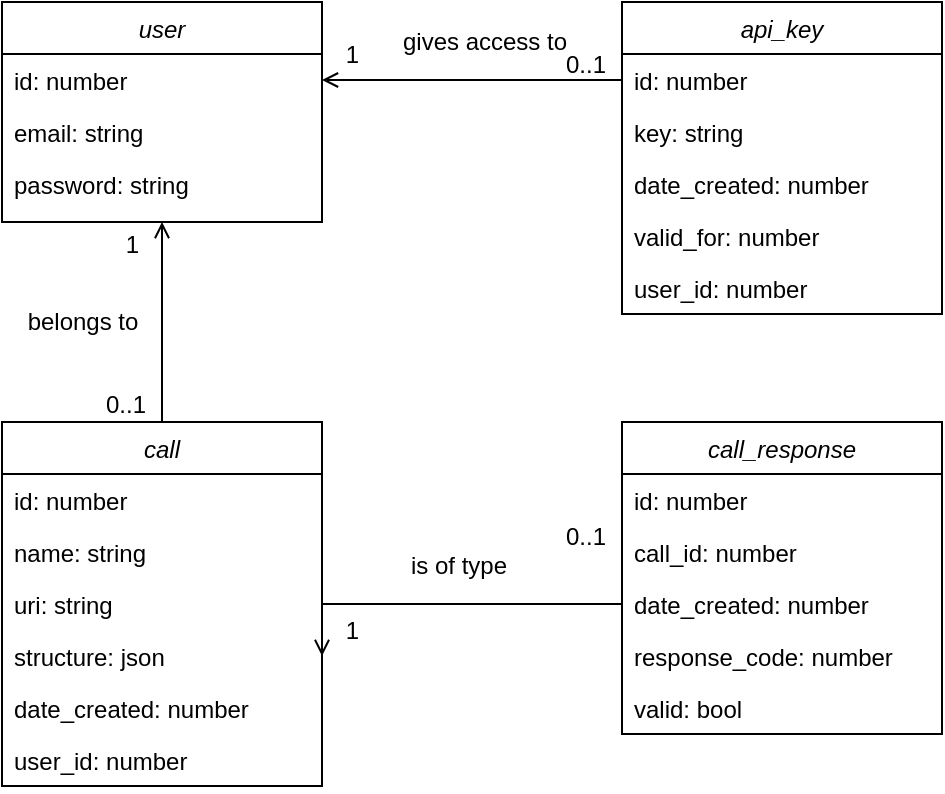 <mxfile version="20.3.0" type="device"><diagram id="C5RBs43oDa-KdzZeNtuy" name="Page-1"><mxGraphModel dx="1666" dy="852" grid="1" gridSize="10" guides="1" tooltips="1" connect="1" arrows="1" fold="1" page="1" pageScale="1" pageWidth="827" pageHeight="1169" math="0" shadow="0"><root><mxCell id="WIyWlLk6GJQsqaUBKTNV-0"/><mxCell id="WIyWlLk6GJQsqaUBKTNV-1" parent="WIyWlLk6GJQsqaUBKTNV-0"/><mxCell id="3t4PMyCEXnii8NIIIenE-0" value="user" style="swimlane;fontStyle=2;align=center;verticalAlign=top;childLayout=stackLayout;horizontal=1;startSize=26;horizontalStack=0;resizeParent=1;resizeLast=0;collapsible=1;marginBottom=0;rounded=0;shadow=0;strokeWidth=1;" parent="WIyWlLk6GJQsqaUBKTNV-1" vertex="1"><mxGeometry x="180" y="150" width="160" height="110" as="geometry"><mxRectangle x="230" y="140" width="160" height="26" as="alternateBounds"/></mxGeometry></mxCell><mxCell id="3t4PMyCEXnii8NIIIenE-1" value="id: number" style="text;align=left;verticalAlign=top;spacingLeft=4;spacingRight=4;overflow=hidden;rotatable=0;points=[[0,0.5],[1,0.5]];portConstraint=eastwest;" parent="3t4PMyCEXnii8NIIIenE-0" vertex="1"><mxGeometry y="26" width="160" height="26" as="geometry"/></mxCell><mxCell id="3t4PMyCEXnii8NIIIenE-2" value="email: string" style="text;align=left;verticalAlign=top;spacingLeft=4;spacingRight=4;overflow=hidden;rotatable=0;points=[[0,0.5],[1,0.5]];portConstraint=eastwest;rounded=0;shadow=0;html=0;" parent="3t4PMyCEXnii8NIIIenE-0" vertex="1"><mxGeometry y="52" width="160" height="26" as="geometry"/></mxCell><mxCell id="3t4PMyCEXnii8NIIIenE-3" value="password: string" style="text;align=left;verticalAlign=top;spacingLeft=4;spacingRight=4;overflow=hidden;rotatable=0;points=[[0,0.5],[1,0.5]];portConstraint=eastwest;rounded=0;shadow=0;html=0;" parent="3t4PMyCEXnii8NIIIenE-0" vertex="1"><mxGeometry y="78" width="160" height="26" as="geometry"/></mxCell><mxCell id="3t4PMyCEXnii8NIIIenE-13" value="api_key" style="swimlane;fontStyle=2;align=center;verticalAlign=top;childLayout=stackLayout;horizontal=1;startSize=26;horizontalStack=0;resizeParent=1;resizeLast=0;collapsible=1;marginBottom=0;rounded=0;shadow=0;strokeWidth=1;" parent="WIyWlLk6GJQsqaUBKTNV-1" vertex="1"><mxGeometry x="490" y="150" width="160" height="156" as="geometry"><mxRectangle x="230" y="140" width="160" height="26" as="alternateBounds"/></mxGeometry></mxCell><mxCell id="3t4PMyCEXnii8NIIIenE-14" value="id: number" style="text;align=left;verticalAlign=top;spacingLeft=4;spacingRight=4;overflow=hidden;rotatable=0;points=[[0,0.5],[1,0.5]];portConstraint=eastwest;" parent="3t4PMyCEXnii8NIIIenE-13" vertex="1"><mxGeometry y="26" width="160" height="26" as="geometry"/></mxCell><mxCell id="3t4PMyCEXnii8NIIIenE-15" value="key: string" style="text;align=left;verticalAlign=top;spacingLeft=4;spacingRight=4;overflow=hidden;rotatable=0;points=[[0,0.5],[1,0.5]];portConstraint=eastwest;rounded=0;shadow=0;html=0;" parent="3t4PMyCEXnii8NIIIenE-13" vertex="1"><mxGeometry y="52" width="160" height="26" as="geometry"/></mxCell><mxCell id="3t4PMyCEXnii8NIIIenE-16" value="date_created: number" style="text;align=left;verticalAlign=top;spacingLeft=4;spacingRight=4;overflow=hidden;rotatable=0;points=[[0,0.5],[1,0.5]];portConstraint=eastwest;rounded=0;shadow=0;html=0;" parent="3t4PMyCEXnii8NIIIenE-13" vertex="1"><mxGeometry y="78" width="160" height="26" as="geometry"/></mxCell><mxCell id="3t4PMyCEXnii8NIIIenE-22" value="valid_for: number" style="text;align=left;verticalAlign=top;spacingLeft=4;spacingRight=4;overflow=hidden;rotatable=0;points=[[0,0.5],[1,0.5]];portConstraint=eastwest;rounded=0;shadow=0;html=0;" parent="3t4PMyCEXnii8NIIIenE-13" vertex="1"><mxGeometry y="104" width="160" height="26" as="geometry"/></mxCell><mxCell id="3t4PMyCEXnii8NIIIenE-23" value="user_id: number" style="text;align=left;verticalAlign=top;spacingLeft=4;spacingRight=4;overflow=hidden;rotatable=0;points=[[0,0.5],[1,0.5]];portConstraint=eastwest;rounded=0;shadow=0;html=0;" parent="3t4PMyCEXnii8NIIIenE-13" vertex="1"><mxGeometry y="130" width="160" height="26" as="geometry"/></mxCell><mxCell id="3t4PMyCEXnii8NIIIenE-17" value="" style="endArrow=open;shadow=0;strokeWidth=1;rounded=0;endFill=1;edgeStyle=elbowEdgeStyle;elbow=vertical;entryX=1;entryY=0.5;entryDx=0;entryDy=0;exitX=0;exitY=0.5;exitDx=0;exitDy=0;" parent="WIyWlLk6GJQsqaUBKTNV-1" source="3t4PMyCEXnii8NIIIenE-14" target="3t4PMyCEXnii8NIIIenE-1" edge="1"><mxGeometry x="0.5" y="41" relative="1" as="geometry"><mxPoint x="340" y="204.5" as="sourcePoint"/><mxPoint x="468" y="204.5" as="targetPoint"/><mxPoint x="-40" y="32" as="offset"/></mxGeometry></mxCell><mxCell id="3t4PMyCEXnii8NIIIenE-18" value="0..1" style="resizable=0;align=left;verticalAlign=bottom;labelBackgroundColor=none;fontSize=12;" parent="3t4PMyCEXnii8NIIIenE-17" connectable="0" vertex="1"><mxGeometry x="-1" relative="1" as="geometry"><mxPoint x="-30" y="1" as="offset"/></mxGeometry></mxCell><mxCell id="3t4PMyCEXnii8NIIIenE-19" value="1" style="resizable=0;align=right;verticalAlign=bottom;labelBackgroundColor=none;fontSize=12;" parent="3t4PMyCEXnii8NIIIenE-17" connectable="0" vertex="1"><mxGeometry x="1" relative="1" as="geometry"><mxPoint x="20" y="-4" as="offset"/></mxGeometry></mxCell><mxCell id="3t4PMyCEXnii8NIIIenE-20" value="gives access to" style="text;html=1;resizable=0;points=[];;align=center;verticalAlign=middle;labelBackgroundColor=none;rounded=0;shadow=0;strokeWidth=1;fontSize=12;" parent="3t4PMyCEXnii8NIIIenE-17" vertex="1" connectable="0"><mxGeometry x="0.5" y="49" relative="1" as="geometry"><mxPoint x="43" y="-68" as="offset"/></mxGeometry></mxCell><mxCell id="3t4PMyCEXnii8NIIIenE-24" value="call" style="swimlane;fontStyle=2;align=center;verticalAlign=top;childLayout=stackLayout;horizontal=1;startSize=26;horizontalStack=0;resizeParent=1;resizeLast=0;collapsible=1;marginBottom=0;rounded=0;shadow=0;strokeWidth=1;" parent="WIyWlLk6GJQsqaUBKTNV-1" vertex="1"><mxGeometry x="180" y="360" width="160" height="182" as="geometry"><mxRectangle x="230" y="140" width="160" height="26" as="alternateBounds"/></mxGeometry></mxCell><mxCell id="3t4PMyCEXnii8NIIIenE-25" value="id: number" style="text;align=left;verticalAlign=top;spacingLeft=4;spacingRight=4;overflow=hidden;rotatable=0;points=[[0,0.5],[1,0.5]];portConstraint=eastwest;" parent="3t4PMyCEXnii8NIIIenE-24" vertex="1"><mxGeometry y="26" width="160" height="26" as="geometry"/></mxCell><mxCell id="3iBlKKa5-SimwdTGz30N-1" value="name: string" style="text;align=left;verticalAlign=top;spacingLeft=4;spacingRight=4;overflow=hidden;rotatable=0;points=[[0,0.5],[1,0.5]];portConstraint=eastwest;" vertex="1" parent="3t4PMyCEXnii8NIIIenE-24"><mxGeometry y="52" width="160" height="26" as="geometry"/></mxCell><mxCell id="3iBlKKa5-SimwdTGz30N-0" value="uri: string" style="text;align=left;verticalAlign=top;spacingLeft=4;spacingRight=4;overflow=hidden;rotatable=0;points=[[0,0.5],[1,0.5]];portConstraint=eastwest;" vertex="1" parent="3t4PMyCEXnii8NIIIenE-24"><mxGeometry y="78" width="160" height="26" as="geometry"/></mxCell><mxCell id="3t4PMyCEXnii8NIIIenE-26" value="structure: json" style="text;align=left;verticalAlign=top;spacingLeft=4;spacingRight=4;overflow=hidden;rotatable=0;points=[[0,0.5],[1,0.5]];portConstraint=eastwest;rounded=0;shadow=0;html=0;" parent="3t4PMyCEXnii8NIIIenE-24" vertex="1"><mxGeometry y="104" width="160" height="26" as="geometry"/></mxCell><mxCell id="3t4PMyCEXnii8NIIIenE-27" value="date_created: number" style="text;align=left;verticalAlign=top;spacingLeft=4;spacingRight=4;overflow=hidden;rotatable=0;points=[[0,0.5],[1,0.5]];portConstraint=eastwest;rounded=0;shadow=0;html=0;" parent="3t4PMyCEXnii8NIIIenE-24" vertex="1"><mxGeometry y="130" width="160" height="26" as="geometry"/></mxCell><mxCell id="3t4PMyCEXnii8NIIIenE-29" value="user_id: number" style="text;align=left;verticalAlign=top;spacingLeft=4;spacingRight=4;overflow=hidden;rotatable=0;points=[[0,0.5],[1,0.5]];portConstraint=eastwest;rounded=0;shadow=0;html=0;" parent="3t4PMyCEXnii8NIIIenE-24" vertex="1"><mxGeometry y="156" width="160" height="26" as="geometry"/></mxCell><mxCell id="3t4PMyCEXnii8NIIIenE-30" value="call_response" style="swimlane;fontStyle=2;align=center;verticalAlign=top;childLayout=stackLayout;horizontal=1;startSize=26;horizontalStack=0;resizeParent=1;resizeLast=0;collapsible=1;marginBottom=0;rounded=0;shadow=0;strokeWidth=1;" parent="WIyWlLk6GJQsqaUBKTNV-1" vertex="1"><mxGeometry x="490" y="360" width="160" height="156" as="geometry"><mxRectangle x="230" y="140" width="160" height="26" as="alternateBounds"/></mxGeometry></mxCell><mxCell id="3t4PMyCEXnii8NIIIenE-31" value="id: number" style="text;align=left;verticalAlign=top;spacingLeft=4;spacingRight=4;overflow=hidden;rotatable=0;points=[[0,0.5],[1,0.5]];portConstraint=eastwest;" parent="3t4PMyCEXnii8NIIIenE-30" vertex="1"><mxGeometry y="26" width="160" height="26" as="geometry"/></mxCell><mxCell id="3t4PMyCEXnii8NIIIenE-32" value="call_id: number" style="text;align=left;verticalAlign=top;spacingLeft=4;spacingRight=4;overflow=hidden;rotatable=0;points=[[0,0.5],[1,0.5]];portConstraint=eastwest;rounded=0;shadow=0;html=0;" parent="3t4PMyCEXnii8NIIIenE-30" vertex="1"><mxGeometry y="52" width="160" height="26" as="geometry"/></mxCell><mxCell id="3t4PMyCEXnii8NIIIenE-33" value="date_created: number" style="text;align=left;verticalAlign=top;spacingLeft=4;spacingRight=4;overflow=hidden;rotatable=0;points=[[0,0.5],[1,0.5]];portConstraint=eastwest;rounded=0;shadow=0;html=0;" parent="3t4PMyCEXnii8NIIIenE-30" vertex="1"><mxGeometry y="78" width="160" height="26" as="geometry"/></mxCell><mxCell id="3t4PMyCEXnii8NIIIenE-35" value="response_code: number" style="text;align=left;verticalAlign=top;spacingLeft=4;spacingRight=4;overflow=hidden;rotatable=0;points=[[0,0.5],[1,0.5]];portConstraint=eastwest;rounded=0;shadow=0;html=0;" parent="3t4PMyCEXnii8NIIIenE-30" vertex="1"><mxGeometry y="104" width="160" height="26" as="geometry"/></mxCell><mxCell id="3t4PMyCEXnii8NIIIenE-36" value="valid: bool" style="text;align=left;verticalAlign=top;spacingLeft=4;spacingRight=4;overflow=hidden;rotatable=0;points=[[0,0.5],[1,0.5]];portConstraint=eastwest;rounded=0;shadow=0;html=0;" parent="3t4PMyCEXnii8NIIIenE-30" vertex="1"><mxGeometry y="130" width="160" height="26" as="geometry"/></mxCell><mxCell id="3t4PMyCEXnii8NIIIenE-37" value="" style="endArrow=open;shadow=0;strokeWidth=1;rounded=0;endFill=1;edgeStyle=elbowEdgeStyle;elbow=vertical;entryX=0.5;entryY=1;entryDx=0;entryDy=0;exitX=0.5;exitY=0;exitDx=0;exitDy=0;" parent="WIyWlLk6GJQsqaUBKTNV-1" source="3t4PMyCEXnii8NIIIenE-24" target="3t4PMyCEXnii8NIIIenE-0" edge="1"><mxGeometry x="0.5" y="41" relative="1" as="geometry"><mxPoint x="480" y="310" as="sourcePoint"/><mxPoint x="330" y="310" as="targetPoint"/><mxPoint x="-40" y="32" as="offset"/></mxGeometry></mxCell><mxCell id="3t4PMyCEXnii8NIIIenE-38" value="0..1" style="resizable=0;align=left;verticalAlign=bottom;labelBackgroundColor=none;fontSize=12;" parent="3t4PMyCEXnii8NIIIenE-37" connectable="0" vertex="1"><mxGeometry x="-1" relative="1" as="geometry"><mxPoint x="-30" as="offset"/></mxGeometry></mxCell><mxCell id="3t4PMyCEXnii8NIIIenE-39" value="1" style="resizable=0;align=right;verticalAlign=bottom;labelBackgroundColor=none;fontSize=12;" parent="3t4PMyCEXnii8NIIIenE-37" connectable="0" vertex="1"><mxGeometry x="1" relative="1" as="geometry"><mxPoint x="-10" y="20" as="offset"/></mxGeometry></mxCell><mxCell id="3t4PMyCEXnii8NIIIenE-40" value="belongs to" style="text;html=1;resizable=0;points=[];;align=center;verticalAlign=middle;labelBackgroundColor=none;rounded=0;shadow=0;strokeWidth=1;fontSize=12;" parent="3t4PMyCEXnii8NIIIenE-37" vertex="1" connectable="0"><mxGeometry x="0.5" y="49" relative="1" as="geometry"><mxPoint x="9" y="25" as="offset"/></mxGeometry></mxCell><mxCell id="3t4PMyCEXnii8NIIIenE-41" value="" style="endArrow=open;shadow=0;strokeWidth=1;rounded=0;endFill=1;edgeStyle=elbowEdgeStyle;elbow=vertical;entryX=1;entryY=0.5;entryDx=0;entryDy=0;exitX=0;exitY=0.5;exitDx=0;exitDy=0;" parent="WIyWlLk6GJQsqaUBKTNV-1" source="3t4PMyCEXnii8NIIIenE-32" target="3t4PMyCEXnii8NIIIenE-26" edge="1"><mxGeometry x="0.5" y="41" relative="1" as="geometry"><mxPoint x="500" y="560" as="sourcePoint"/><mxPoint x="350" y="560" as="targetPoint"/><mxPoint x="-40" y="32" as="offset"/></mxGeometry></mxCell><mxCell id="3t4PMyCEXnii8NIIIenE-42" value="0..1" style="resizable=0;align=left;verticalAlign=bottom;labelBackgroundColor=none;fontSize=12;" parent="3t4PMyCEXnii8NIIIenE-41" connectable="0" vertex="1"><mxGeometry x="-1" relative="1" as="geometry"><mxPoint x="-30" y="1" as="offset"/></mxGeometry></mxCell><mxCell id="3t4PMyCEXnii8NIIIenE-43" value="1" style="resizable=0;align=right;verticalAlign=bottom;labelBackgroundColor=none;fontSize=12;" parent="3t4PMyCEXnii8NIIIenE-41" connectable="0" vertex="1"><mxGeometry x="1" relative="1" as="geometry"><mxPoint x="20" y="-4" as="offset"/></mxGeometry></mxCell><mxCell id="3t4PMyCEXnii8NIIIenE-44" value="is of type" style="text;html=1;resizable=0;points=[];;align=center;verticalAlign=middle;labelBackgroundColor=none;rounded=0;shadow=0;strokeWidth=1;fontSize=12;" parent="3t4PMyCEXnii8NIIIenE-41" vertex="1" connectable="0"><mxGeometry x="0.5" y="49" relative="1" as="geometry"><mxPoint x="43" y="-68" as="offset"/></mxGeometry></mxCell></root></mxGraphModel></diagram></mxfile>